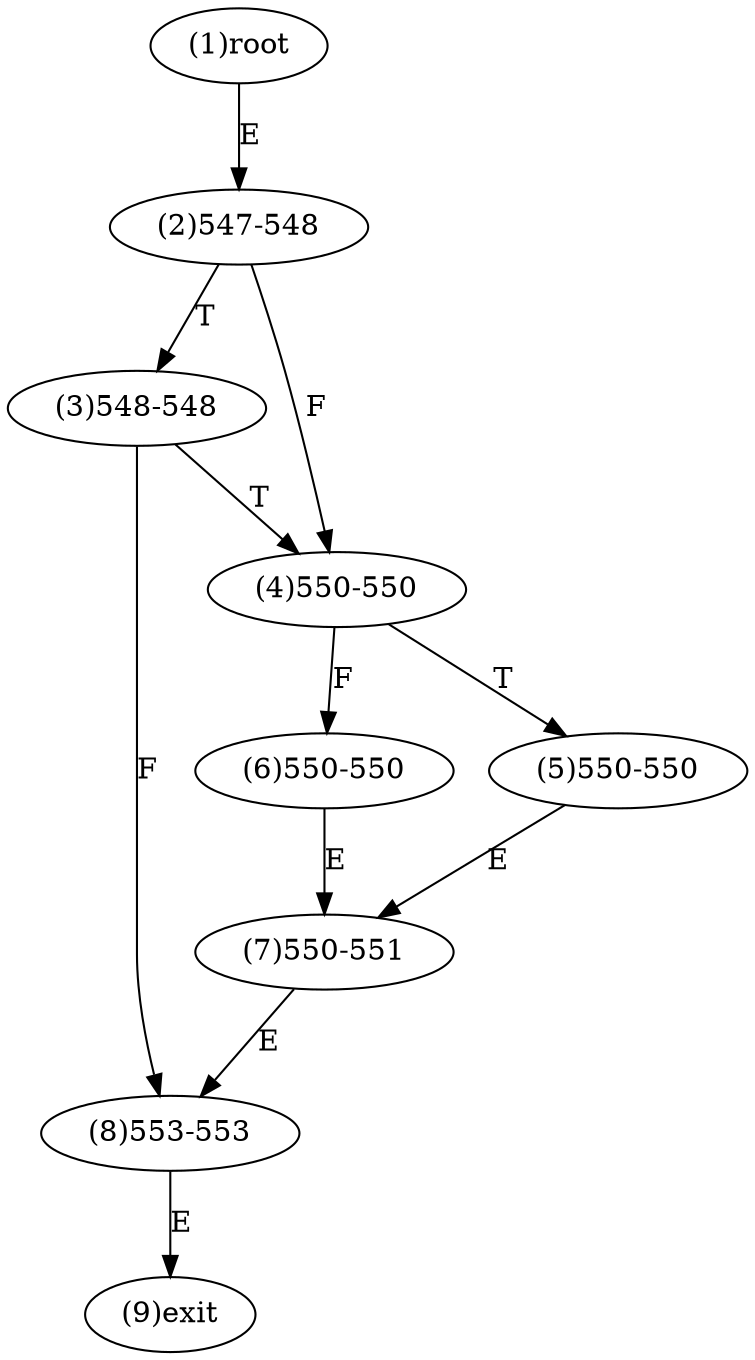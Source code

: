 digraph "" { 
1[ label="(1)root"];
2[ label="(2)547-548"];
3[ label="(3)548-548"];
4[ label="(4)550-550"];
5[ label="(5)550-550"];
6[ label="(6)550-550"];
7[ label="(7)550-551"];
8[ label="(8)553-553"];
9[ label="(9)exit"];
1->2[ label="E"];
2->4[ label="F"];
2->3[ label="T"];
3->8[ label="F"];
3->4[ label="T"];
4->6[ label="F"];
4->5[ label="T"];
5->7[ label="E"];
6->7[ label="E"];
7->8[ label="E"];
8->9[ label="E"];
}